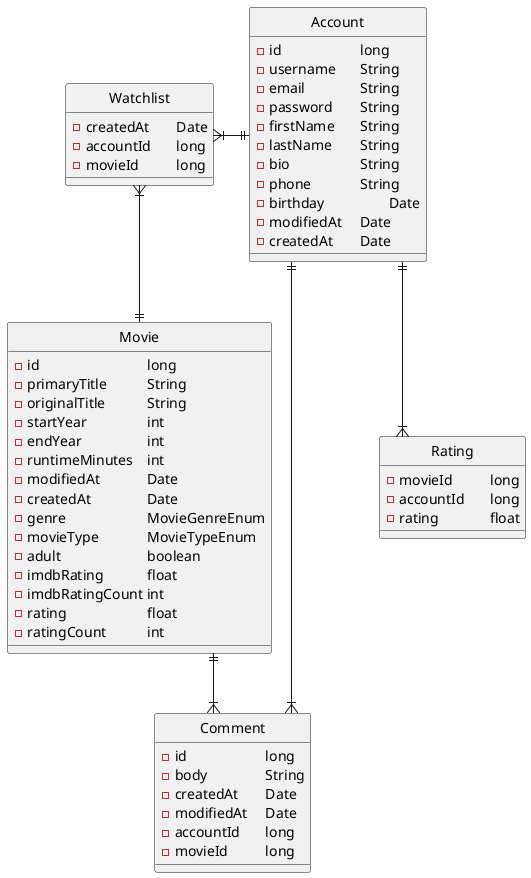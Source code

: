 @startuml

skinparam linetype polyline
skinparam linetype ortho

hide circle
class Movie {
  - id \t\t\t\t long
  - primaryTitle \t\t String
  - originalTitle \t\t String
  - startYear \t\t int
  - endYear \t\t int
  - runtimeMinutes \t int
  - modifiedAt \t\t Date
  - createdAt \t\t Date
  - genre \t\t\t MovieGenreEnum
  - movieType \t\t MovieTypeEnum
  - adult \t\t\t boolean
  - imdbRating \t\t float
  - imdbRatingCount int
  - rating \t\t\t float
  - ratingCount \t\t int
}

class Account {
  - id \t\t\t long
  - username \t String
  - email \t\t String
  - password \t String
  - firstName \t String
  - lastName \t String
  - bio \t\t\t String
  - phone \t\t String
  - birthday \t\t Date
  - modifiedAt \t Date
  - createdAt \t Date
}

class Rating {
  - movieId \t\t long
  - accountId \t long
  - rating \t\t float
}

class Comment {
  - id \t\t\t long
  - body \t\t String
  - createdAt \t Date
  - modifiedAt \t Date
  - accountId \t long
  - movieId \t\t long
}

class Watchlist {
  - createdAt \t Date
  - accountId \t long
  - movieId \t\t long
}

Account ||-down-|{ Rating
Account ||-left-|{ Watchlist
Account ||-right-|{ Comment
Movie ||-down-|{ Comment
Movie ||-up-|{ Watchlist

@enduml
